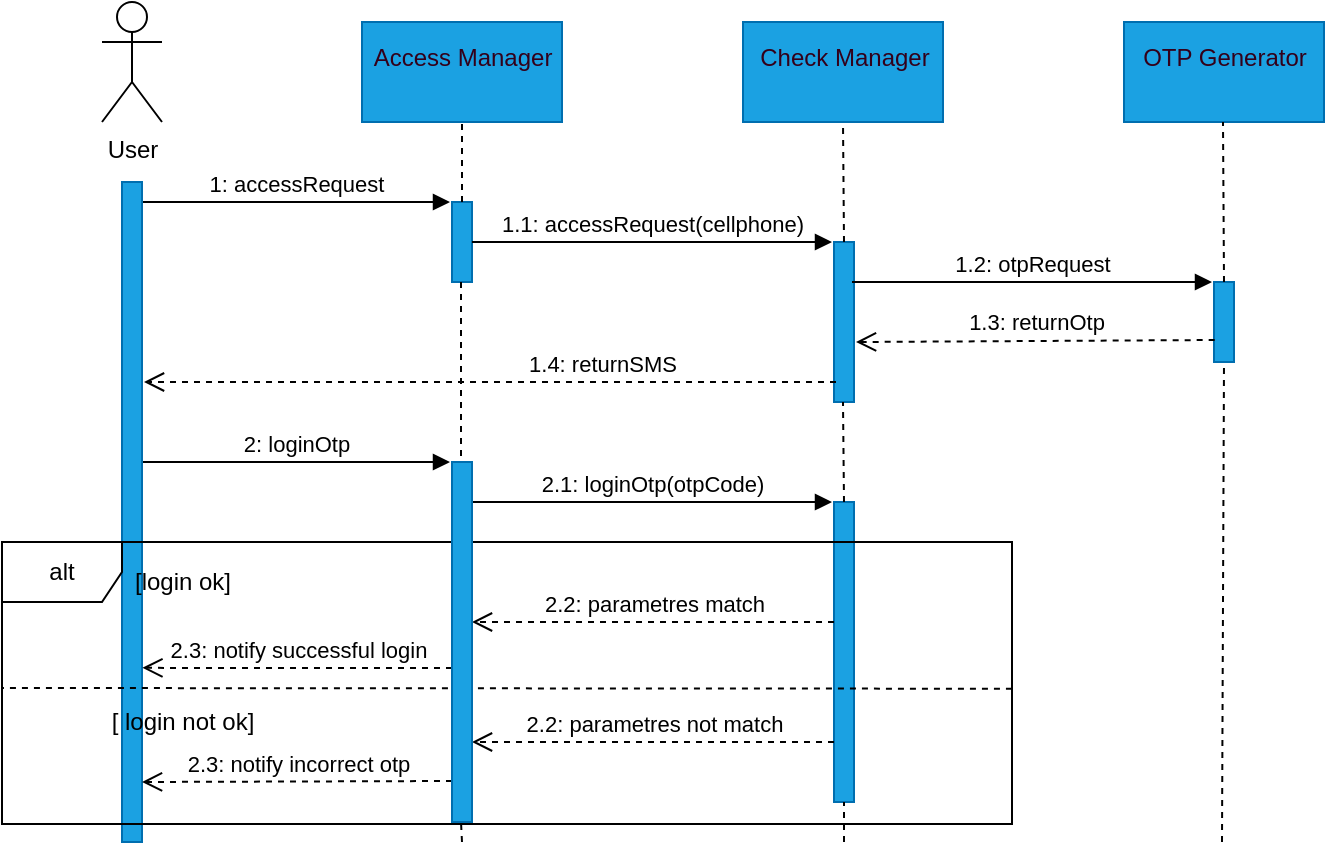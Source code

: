 <mxfile version="12.3.3" pages="1"><diagram id="rKkDSrBLfncaqNEui5Pw" name="Page-1"><mxGraphModel dx="961" dy="511" grid="1" gridSize="10" guides="1" tooltips="1" connect="1" arrows="1" fold="1" page="1" pageScale="1" pageWidth="850" pageHeight="1100" math="0" shadow="0"><root><mxCell id="0"/><mxCell id="1" parent="0"/><mxCell id="NCuNExbCwtKJjIklCfNB-1" value="&lt;div&gt;User&lt;/div&gt;" style="shape=umlActor;verticalLabelPosition=bottom;labelBackgroundColor=#ffffff;verticalAlign=top;html=1;outlineConnect=0;" vertex="1" parent="1"><mxGeometry x="80" y="160" width="30" height="60" as="geometry"/></mxCell><mxCell id="NCuNExbCwtKJjIklCfNB-11" value="&lt;div&gt;&lt;font color=&quot;#33001A&quot;&gt;Check Manager&lt;/font&gt;&lt;/div&gt;&lt;div&gt;&lt;br&gt;&lt;/div&gt;" style="html=1;fillColor=#1ba1e2;strokeColor=#006EAF;fontColor=#ffffff;" vertex="1" parent="1"><mxGeometry x="400.5" y="170" width="100" height="50" as="geometry"/></mxCell><mxCell id="NCuNExbCwtKJjIklCfNB-14" value="" style="html=1;points=[];perimeter=orthogonalPerimeter;fillColor=#1ba1e2;strokeColor=#006EAF;fontColor=#ffffff;" vertex="1" parent="1"><mxGeometry x="255" y="260" width="10" height="40" as="geometry"/></mxCell><mxCell id="NCuNExbCwtKJjIklCfNB-16" value="" style="html=1;points=[];perimeter=orthogonalPerimeter;fillColor=#1ba1e2;strokeColor=#006EAF;fontColor=#ffffff;" vertex="1" parent="1"><mxGeometry x="446" y="280" width="10" height="80" as="geometry"/></mxCell><mxCell id="NCuNExbCwtKJjIklCfNB-18" value="&lt;div&gt;&lt;font color=&quot;#33001A&quot;&gt;Access Manager&lt;/font&gt;&lt;/div&gt;&lt;div&gt;&lt;br&gt;&lt;/div&gt;" style="html=1;fillColor=#1ba1e2;strokeColor=#006EAF;fontColor=#ffffff;" vertex="1" parent="1"><mxGeometry x="210" y="170" width="100" height="50" as="geometry"/></mxCell><mxCell id="NCuNExbCwtKJjIklCfNB-19" value="&lt;div&gt;&lt;font color=&quot;#33001A&quot;&gt;OTP Generator&lt;/font&gt;&lt;/div&gt;&lt;div&gt;&lt;br&gt;&lt;/div&gt;" style="html=1;fillColor=#1ba1e2;strokeColor=#006EAF;fontColor=#ffffff;" vertex="1" parent="1"><mxGeometry x="591" y="170" width="100" height="50" as="geometry"/></mxCell><mxCell id="NCuNExbCwtKJjIklCfNB-20" value="" style="html=1;points=[];perimeter=orthogonalPerimeter;fillColor=#1ba1e2;strokeColor=#006EAF;fontColor=#ffffff;" vertex="1" parent="1"><mxGeometry x="636" y="300" width="10" height="40" as="geometry"/></mxCell><mxCell id="w1YCGEpkLO6neRUJzLaK-1" value="" style="endArrow=none;dashed=1;html=1;entryX=0.5;entryY=1;entryDx=0;entryDy=0;" edge="1" parent="1" target="NCuNExbCwtKJjIklCfNB-18"><mxGeometry width="50" height="50" relative="1" as="geometry"><mxPoint x="260" y="260" as="sourcePoint"/><mxPoint x="310" y="210" as="targetPoint"/></mxGeometry></mxCell><mxCell id="w1YCGEpkLO6neRUJzLaK-2" value="1: accessRequest" style="html=1;verticalAlign=bottom;endArrow=block;" edge="1" parent="1"><mxGeometry width="80" relative="1" as="geometry"><mxPoint x="100" y="260" as="sourcePoint"/><mxPoint x="254" y="260" as="targetPoint"/></mxGeometry></mxCell><mxCell id="w1YCGEpkLO6neRUJzLaK-4" value="1.1: accessRequest(cellphone)" style="html=1;verticalAlign=bottom;endArrow=block;" edge="1" parent="1" source="NCuNExbCwtKJjIklCfNB-14"><mxGeometry width="80" relative="1" as="geometry"><mxPoint x="270" y="280" as="sourcePoint"/><mxPoint x="445" y="280" as="targetPoint"/></mxGeometry></mxCell><mxCell id="w1YCGEpkLO6neRUJzLaK-5" value="" style="endArrow=none;dashed=1;html=1;entryX=0.5;entryY=1;entryDx=0;entryDy=0;" edge="1" parent="1" target="NCuNExbCwtKJjIklCfNB-11"><mxGeometry width="50" height="50" relative="1" as="geometry"><mxPoint x="451" y="280" as="sourcePoint"/><mxPoint x="501" y="230" as="targetPoint"/></mxGeometry></mxCell><mxCell id="w1YCGEpkLO6neRUJzLaK-6" value="1.2: otpRequest" style="html=1;verticalAlign=bottom;endArrow=block;" edge="1" parent="1"><mxGeometry width="80" relative="1" as="geometry"><mxPoint x="455" y="300" as="sourcePoint"/><mxPoint x="635" y="300" as="targetPoint"/></mxGeometry></mxCell><mxCell id="w1YCGEpkLO6neRUJzLaK-8" value="" style="endArrow=none;dashed=1;html=1;entryX=0.5;entryY=1;entryDx=0;entryDy=0;" edge="1" parent="1"><mxGeometry width="50" height="50" relative="1" as="geometry"><mxPoint x="641" y="300" as="sourcePoint"/><mxPoint x="640.5" y="220" as="targetPoint"/></mxGeometry></mxCell><mxCell id="w1YCGEpkLO6neRUJzLaK-11" value="" style="endArrow=none;dashed=1;html=1;entryX=0.5;entryY=1;entryDx=0;entryDy=0;" edge="1" parent="1"><mxGeometry width="50" height="50" relative="1" as="geometry"><mxPoint x="640" y="580" as="sourcePoint"/><mxPoint x="641" y="340" as="targetPoint"/></mxGeometry></mxCell><mxCell id="w1YCGEpkLO6neRUJzLaK-12" value="&lt;div&gt;1.3: returnOtp&lt;/div&gt;" style="html=1;verticalAlign=bottom;endArrow=open;dashed=1;endSize=8;exitX=0.033;exitY=0.725;exitDx=0;exitDy=0;exitPerimeter=0;" edge="1" parent="1" source="NCuNExbCwtKJjIklCfNB-20"><mxGeometry relative="1" as="geometry"><mxPoint x="630" y="330" as="sourcePoint"/><mxPoint x="457" y="330" as="targetPoint"/></mxGeometry></mxCell><mxCell id="w1YCGEpkLO6neRUJzLaK-13" value="1.4: returnSMS" style="html=1;verticalAlign=bottom;endArrow=open;dashed=1;endSize=8;" edge="1" parent="1"><mxGeometry x="-0.324" relative="1" as="geometry"><mxPoint x="447" y="350" as="sourcePoint"/><mxPoint x="101" y="350" as="targetPoint"/><mxPoint as="offset"/></mxGeometry></mxCell><mxCell id="w1YCGEpkLO6neRUJzLaK-20" value="2: loginOtp " style="html=1;verticalAlign=bottom;endArrow=block;entryX=0.5;entryY=0;entryDx=0;entryDy=0;entryPerimeter=0;" edge="1" parent="1"><mxGeometry width="80" relative="1" as="geometry"><mxPoint x="100" y="390" as="sourcePoint"/><mxPoint x="254" y="390" as="targetPoint"/></mxGeometry></mxCell><mxCell id="w1YCGEpkLO6neRUJzLaK-22" value="" style="html=1;points=[];perimeter=orthogonalPerimeter;fillColor=#1ba1e2;strokeColor=#006EAF;fontColor=#ffffff;" vertex="1" parent="1"><mxGeometry x="446" y="410" width="10" height="150" as="geometry"/></mxCell><mxCell id="w1YCGEpkLO6neRUJzLaK-23" value="2.1: loginOtp(otpCode) " style="html=1;verticalAlign=bottom;endArrow=block;entryX=0.4;entryY=0;entryDx=0;entryDy=0;entryPerimeter=0;" edge="1" parent="1" source="w1YCGEpkLO6neRUJzLaK-17"><mxGeometry width="80" relative="1" as="geometry"><mxPoint x="280" y="410" as="sourcePoint"/><mxPoint x="445" y="410" as="targetPoint"/></mxGeometry></mxCell><mxCell id="w1YCGEpkLO6neRUJzLaK-25" value="" style="html=1;points=[];perimeter=orthogonalPerimeter;fillColor=#1ba1e2;strokeColor=#006EAF;fontColor=#ffffff;" vertex="1" parent="1"><mxGeometry x="90" y="250" width="10" height="330" as="geometry"/></mxCell><mxCell id="w1YCGEpkLO6neRUJzLaK-28" value="alt" style="shape=umlFrame;whiteSpace=wrap;html=1;" vertex="1" parent="1"><mxGeometry x="30" y="430" width="505" height="141" as="geometry"/></mxCell><mxCell id="w1YCGEpkLO6neRUJzLaK-30" value="" style="endArrow=none;dashed=1;html=1;entryX=0.5;entryY=1;entryDx=0;entryDy=0;" edge="1" parent="1"><mxGeometry width="50" height="50" relative="1" as="geometry"><mxPoint x="451" y="410" as="sourcePoint"/><mxPoint x="450.5" y="360" as="targetPoint"/></mxGeometry></mxCell><mxCell id="w1YCGEpkLO6neRUJzLaK-31" value="" style="endArrow=none;dashed=1;html=1;entryX=0.5;entryY=1;entryDx=0;entryDy=0;" edge="1" parent="1"><mxGeometry width="50" height="50" relative="1" as="geometry"><mxPoint x="451" y="580" as="sourcePoint"/><mxPoint x="451" y="560" as="targetPoint"/></mxGeometry></mxCell><mxCell id="w1YCGEpkLO6neRUJzLaK-38" value="" style="endArrow=none;dashed=1;html=1;entryX=0.5;entryY=1;entryDx=0;entryDy=0;" edge="1" parent="1"><mxGeometry width="50" height="50" relative="1" as="geometry"><mxPoint x="260" y="580" as="sourcePoint"/><mxPoint x="259.5" y="570" as="targetPoint"/></mxGeometry></mxCell><mxCell id="w1YCGEpkLO6neRUJzLaK-39" value="" style="endArrow=none;dashed=1;html=1;exitX=0.594;exitY=0.499;exitDx=0;exitDy=0;exitPerimeter=0;" edge="1" parent="1"><mxGeometry width="50" height="50" relative="1" as="geometry"><mxPoint x="534.97" y="503.359" as="sourcePoint"/><mxPoint x="30" y="503" as="targetPoint"/></mxGeometry></mxCell><mxCell id="w1YCGEpkLO6neRUJzLaK-40" value="2.2: parametres match " style="html=1;verticalAlign=bottom;endArrow=open;dashed=1;endSize=8;" edge="1" parent="1"><mxGeometry relative="1" as="geometry"><mxPoint x="446" y="470" as="sourcePoint"/><mxPoint x="265" y="470" as="targetPoint"/></mxGeometry></mxCell><mxCell id="w1YCGEpkLO6neRUJzLaK-41" value="2.3: notify successful login  " style="html=1;verticalAlign=bottom;endArrow=open;dashed=1;endSize=8;entryX=0.139;entryY=0.496;entryDx=0;entryDy=0;entryPerimeter=0;" edge="1" parent="1"><mxGeometry relative="1" as="geometry"><mxPoint x="255" y="493" as="sourcePoint"/><mxPoint x="100.195" y="492.936" as="targetPoint"/></mxGeometry></mxCell><mxCell id="w1YCGEpkLO6neRUJzLaK-42" value="2.2: parametres not match " style="html=1;verticalAlign=bottom;endArrow=open;dashed=1;endSize=8;" edge="1" parent="1"><mxGeometry relative="1" as="geometry"><mxPoint x="446" y="530" as="sourcePoint"/><mxPoint x="265" y="530" as="targetPoint"/></mxGeometry></mxCell><mxCell id="w1YCGEpkLO6neRUJzLaK-43" value="2.3: notify incorrect otp " style="html=1;verticalAlign=bottom;endArrow=open;dashed=1;endSize=8;" edge="1" parent="1"><mxGeometry relative="1" as="geometry"><mxPoint x="255" y="549.5" as="sourcePoint"/><mxPoint x="100" y="550" as="targetPoint"/></mxGeometry></mxCell><mxCell id="w1YCGEpkLO6neRUJzLaK-44" value="&lt;div&gt;[login ok]&lt;/div&gt;" style="text;html=1;align=center;verticalAlign=middle;resizable=0;points=[];;autosize=1;" vertex="1" parent="1"><mxGeometry x="90" y="440" width="60" height="20" as="geometry"/></mxCell><mxCell id="w1YCGEpkLO6neRUJzLaK-45" value="[ login not ok]" style="text;html=1;align=center;verticalAlign=middle;resizable=0;points=[];;autosize=1;" vertex="1" parent="1"><mxGeometry x="75" y="510" width="90" height="20" as="geometry"/></mxCell><mxCell id="w1YCGEpkLO6neRUJzLaK-17" value="" style="html=1;points=[];perimeter=orthogonalPerimeter;fillColor=#1ba1e2;strokeColor=#006EAF;fontColor=#ffffff;" vertex="1" parent="1"><mxGeometry x="255" y="390" width="10" height="180" as="geometry"/></mxCell><mxCell id="w1YCGEpkLO6neRUJzLaK-46" value="" style="endArrow=none;dashed=1;html=1;" edge="1" parent="1" target="w1YCGEpkLO6neRUJzLaK-17"><mxGeometry width="50" height="50" relative="1" as="geometry"><mxPoint x="259.5" y="300" as="sourcePoint"/><mxPoint x="260" y="360" as="targetPoint"/><Array as="points"/></mxGeometry></mxCell></root></mxGraphModel></diagram></mxfile>